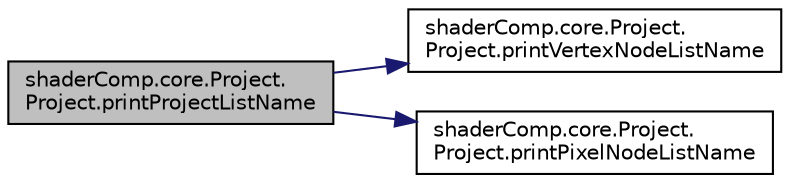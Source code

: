 digraph "shaderComp.core.Project.Project.printProjectListName"
{
  edge [fontname="Helvetica",fontsize="10",labelfontname="Helvetica",labelfontsize="10"];
  node [fontname="Helvetica",fontsize="10",shape=record];
  rankdir="LR";
  Node1 [label="shaderComp.core.Project.\lProject.printProjectListName",height=0.2,width=0.4,color="black", fillcolor="grey75", style="filled" fontcolor="black"];
  Node1 -> Node2 [color="midnightblue",fontsize="10",style="solid",fontname="Helvetica"];
  Node2 [label="shaderComp.core.Project.\lProject.printVertexNodeListName",height=0.2,width=0.4,color="black", fillcolor="white", style="filled",URL="$classshader_comp_1_1core_1_1_project_1_1_project.html#aa34422c8830cf925c07f99128ddc31d7",tooltip="Print the list of nodes (using their names) of type vertex shader added to the project. "];
  Node1 -> Node3 [color="midnightblue",fontsize="10",style="solid",fontname="Helvetica"];
  Node3 [label="shaderComp.core.Project.\lProject.printPixelNodeListName",height=0.2,width=0.4,color="black", fillcolor="white", style="filled",URL="$classshader_comp_1_1core_1_1_project_1_1_project.html#a7ba422c295dd1dd08017316ee934cce5",tooltip="Print the list of nodes (using their names) of type pixel shader added to the project. "];
}
